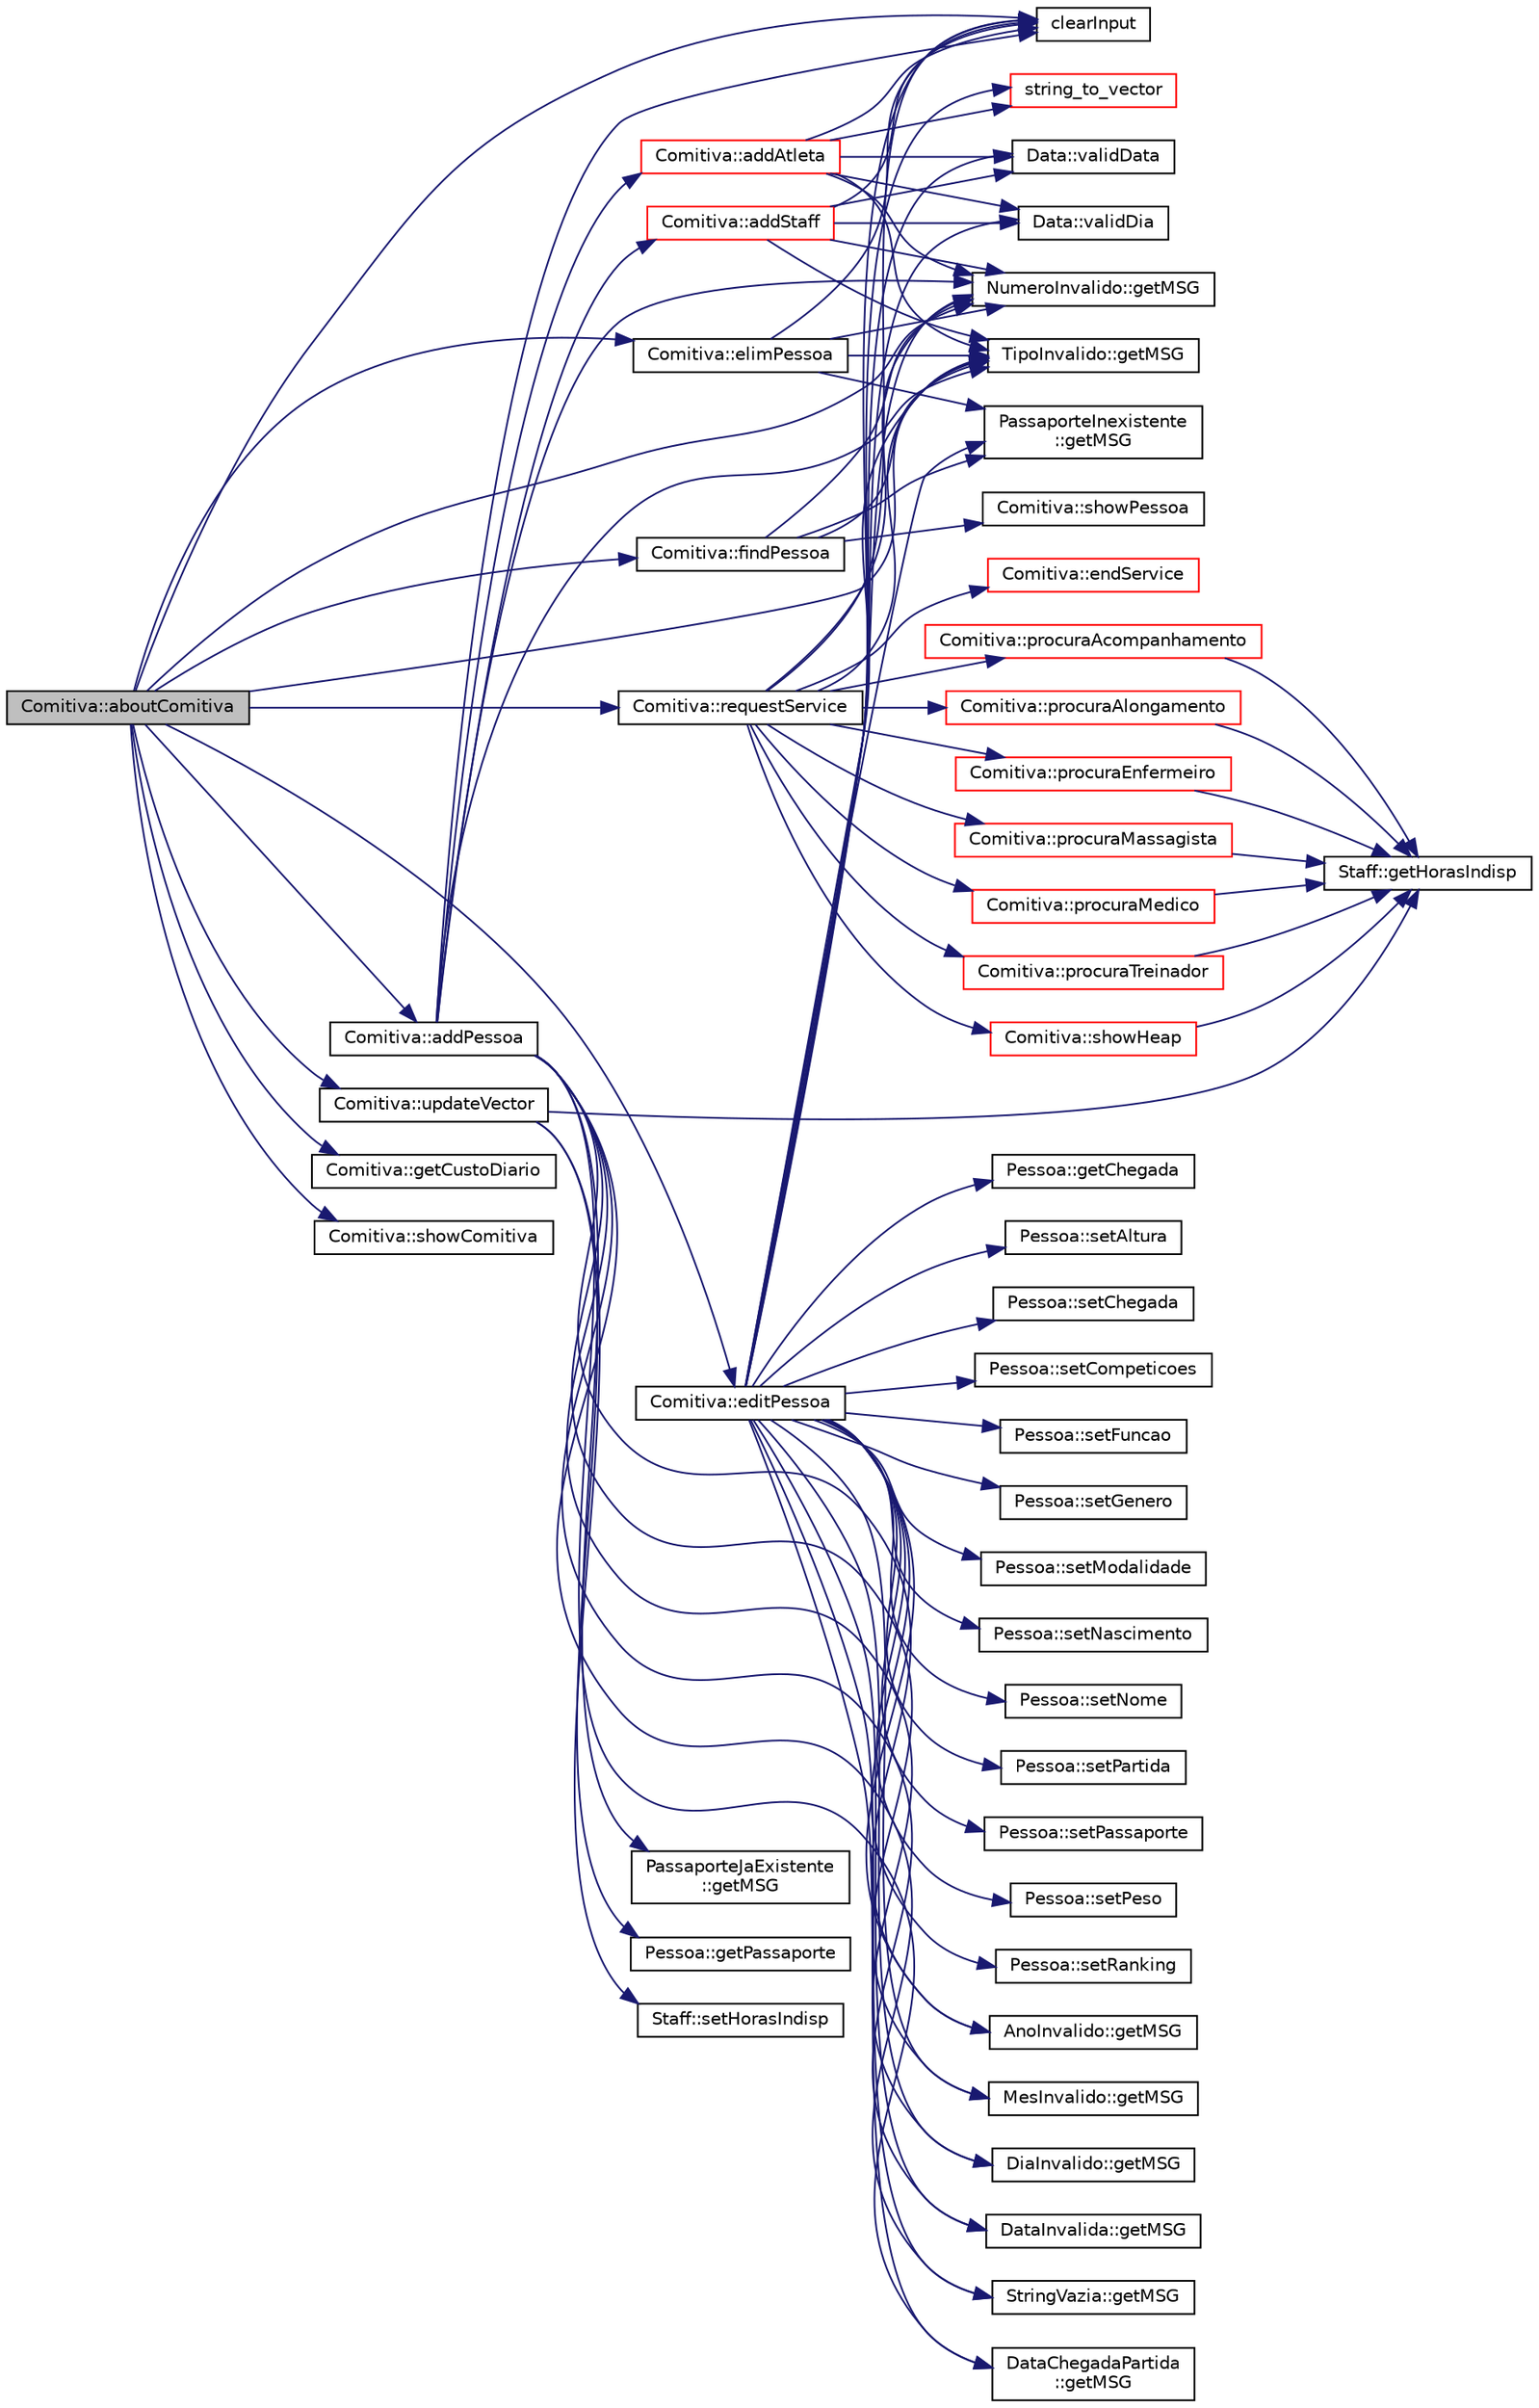 digraph "Comitiva::aboutComitiva"
{
 // LATEX_PDF_SIZE
  edge [fontname="Helvetica",fontsize="10",labelfontname="Helvetica",labelfontsize="10"];
  node [fontname="Helvetica",fontsize="10",shape=record];
  rankdir="LR";
  Node1 [label="Comitiva::aboutComitiva",height=0.2,width=0.4,color="black", fillcolor="grey75", style="filled", fontcolor="black",tooltip="Esta função mostra as opções para interagir com a Comitiva (adicionar, editar, eliminar,..."];
  Node1 -> Node2 [color="midnightblue",fontsize="10",style="solid",fontname="Helvetica"];
  Node2 [label="Comitiva::addPessoa",height=0.2,width=0.4,color="black", fillcolor="white", style="filled",URL="$class_comitiva.html#aa39a2bd760e619094ce52df5c6d494f3",tooltip="Esta função adiciona uma Pessoa ao vetor \"pessoas\"."];
  Node2 -> Node3 [color="midnightblue",fontsize="10",style="solid",fontname="Helvetica"];
  Node3 [label="Comitiva::addAtleta",height=0.2,width=0.4,color="red", fillcolor="white", style="filled",URL="$class_comitiva.html#ac6da6d49c217dcb87e38d65cf6782bce",tooltip="Esta função adiciona um Atleta à Comitiva."];
  Node3 -> Node4 [color="midnightblue",fontsize="10",style="solid",fontname="Helvetica"];
  Node4 [label="clearInput",height=0.2,width=0.4,color="black", fillcolor="white", style="filled",URL="$utils_8cpp.html#a5d555657ce648c1a47abb70f1029589d",tooltip="Limpa o input buffer."];
  Node3 -> Node5 [color="midnightblue",fontsize="10",style="solid",fontname="Helvetica"];
  Node5 [label="NumeroInvalido::getMSG",height=0.2,width=0.4,color="black", fillcolor="white", style="filled",URL="$class_numero_invalido.html#a5c448d3329c6ac238680652aeeaef4c7",tooltip="Esta função retorna a mensagem de erro de número inválido."];
  Node3 -> Node6 [color="midnightblue",fontsize="10",style="solid",fontname="Helvetica"];
  Node6 [label="TipoInvalido::getMSG",height=0.2,width=0.4,color="black", fillcolor="white", style="filled",URL="$class_tipo_invalido.html#a2ab2856e2ba29b748798c49216ce0242",tooltip="Esta função retorna a mensagem de erro de tipo inválido."];
  Node3 -> Node8 [color="midnightblue",fontsize="10",style="solid",fontname="Helvetica"];
  Node8 [label="string_to_vector",height=0.2,width=0.4,color="red", fillcolor="white", style="filled",URL="$utils_8cpp.html#a47b3263df66ddefa2fe54ac4f9fd2247",tooltip="Decompõe uma string com elementos separados por vírgula num vetor com esses elementos."];
  Node3 -> Node12 [color="midnightblue",fontsize="10",style="solid",fontname="Helvetica"];
  Node12 [label="Data::validData",height=0.2,width=0.4,color="black", fillcolor="white", style="filled",URL="$class_data.html#a05a0274122eb4b1f722474845c636edc",tooltip="Confirma se a Data é válida."];
  Node3 -> Node13 [color="midnightblue",fontsize="10",style="solid",fontname="Helvetica"];
  Node13 [label="Data::validDia",height=0.2,width=0.4,color="black", fillcolor="white", style="filled",URL="$class_data.html#a534a50500474a1724fc93bf4c92b94d1",tooltip="Confirma se o dia (elemento passado como argumento) existe."];
  Node2 -> Node14 [color="midnightblue",fontsize="10",style="solid",fontname="Helvetica"];
  Node14 [label="Comitiva::addStaff",height=0.2,width=0.4,color="red", fillcolor="white", style="filled",URL="$class_comitiva.html#a6974e14a64186dad2e22c3bc041767df",tooltip="Esta função adiciona um Staff à Comitiva."];
  Node14 -> Node4 [color="midnightblue",fontsize="10",style="solid",fontname="Helvetica"];
  Node14 -> Node5 [color="midnightblue",fontsize="10",style="solid",fontname="Helvetica"];
  Node14 -> Node6 [color="midnightblue",fontsize="10",style="solid",fontname="Helvetica"];
  Node14 -> Node12 [color="midnightblue",fontsize="10",style="solid",fontname="Helvetica"];
  Node14 -> Node13 [color="midnightblue",fontsize="10",style="solid",fontname="Helvetica"];
  Node2 -> Node4 [color="midnightblue",fontsize="10",style="solid",fontname="Helvetica"];
  Node2 -> Node5 [color="midnightblue",fontsize="10",style="solid",fontname="Helvetica"];
  Node2 -> Node6 [color="midnightblue",fontsize="10",style="solid",fontname="Helvetica"];
  Node2 -> Node15 [color="midnightblue",fontsize="10",style="solid",fontname="Helvetica"];
  Node15 [label="PassaporteJaExistente\l::getMSG",height=0.2,width=0.4,color="black", fillcolor="white", style="filled",URL="$class_passaporte_ja_existente.html#a827838f5fc3d37c8cbce2ddc5559179a",tooltip="Esta função retorna a mensagem de erro de passaporte já existente."];
  Node2 -> Node16 [color="midnightblue",fontsize="10",style="solid",fontname="Helvetica"];
  Node16 [label="AnoInvalido::getMSG",height=0.2,width=0.4,color="black", fillcolor="white", style="filled",URL="$class_ano_invalido.html#a6d844f4b6e972000e6f6188ff1fb1026",tooltip="Esta função retorna a mensagem de erro de ano inválido."];
  Node2 -> Node17 [color="midnightblue",fontsize="10",style="solid",fontname="Helvetica"];
  Node17 [label="MesInvalido::getMSG",height=0.2,width=0.4,color="black", fillcolor="white", style="filled",URL="$class_mes_invalido.html#a21906df18e9365ca199bbcd9394ad72c",tooltip="Esta função retorna a mensagem de erro de mês inválido."];
  Node2 -> Node18 [color="midnightblue",fontsize="10",style="solid",fontname="Helvetica"];
  Node18 [label="DiaInvalido::getMSG",height=0.2,width=0.4,color="black", fillcolor="white", style="filled",URL="$class_dia_invalido.html#af07dab7ccb7a1f34caae6f17a80d5469",tooltip="Esta função retorna a mensagem de erro de dia inválido."];
  Node2 -> Node19 [color="midnightblue",fontsize="10",style="solid",fontname="Helvetica"];
  Node19 [label="DataInvalida::getMSG",height=0.2,width=0.4,color="black", fillcolor="white", style="filled",URL="$class_data_invalida.html#a63be1e7208e7c732ffcf5f156f023459",tooltip="Esta função retorna a mensagem de erro de data inválida."];
  Node2 -> Node20 [color="midnightblue",fontsize="10",style="solid",fontname="Helvetica"];
  Node20 [label="StringVazia::getMSG",height=0.2,width=0.4,color="black", fillcolor="white", style="filled",URL="$class_string_vazia.html#a604504d90df3ac1669feb026b75c9578",tooltip="Esta função retorna a mensagem de erro de string vazia."];
  Node2 -> Node21 [color="midnightblue",fontsize="10",style="solid",fontname="Helvetica"];
  Node21 [label="DataChegadaPartida\l::getMSG",height=0.2,width=0.4,color="black", fillcolor="white", style="filled",URL="$class_data_chegada_partida.html#a80dd5d68f7aff2965b1a9bcdea959bf8",tooltip="Esta função retorna a mensagem de erro de datas anteriores serem posteriores a datas posteriores."];
  Node1 -> Node4 [color="midnightblue",fontsize="10",style="solid",fontname="Helvetica"];
  Node1 -> Node22 [color="midnightblue",fontsize="10",style="solid",fontname="Helvetica"];
  Node22 [label="Comitiva::editPessoa",height=0.2,width=0.4,color="black", fillcolor="white", style="filled",URL="$class_comitiva.html#ad042557732ad35198efd8e71e0e06c5d",tooltip="Esta função edita as informações de uma Pessoa."];
  Node22 -> Node4 [color="midnightblue",fontsize="10",style="solid",fontname="Helvetica"];
  Node22 -> Node23 [color="midnightblue",fontsize="10",style="solid",fontname="Helvetica"];
  Node23 [label="Pessoa::getChegada",height=0.2,width=0.4,color="black", fillcolor="white", style="filled",URL="$class_pessoa.html#ae76325885d88ae0c5e3c6ed50bb61a16",tooltip="Retorna a Data de chegada a Tóquio da Pessoa."];
  Node22 -> Node5 [color="midnightblue",fontsize="10",style="solid",fontname="Helvetica"];
  Node22 -> Node6 [color="midnightblue",fontsize="10",style="solid",fontname="Helvetica"];
  Node22 -> Node24 [color="midnightblue",fontsize="10",style="solid",fontname="Helvetica"];
  Node24 [label="PassaporteInexistente\l::getMSG",height=0.2,width=0.4,color="black", fillcolor="white", style="filled",URL="$class_passaporte_inexistente.html#ad7979791a4d7344befa52c364497f3eb",tooltip="Esta função retorna a mensagem de erro de passaporte inexistente."];
  Node22 -> Node16 [color="midnightblue",fontsize="10",style="solid",fontname="Helvetica"];
  Node22 -> Node17 [color="midnightblue",fontsize="10",style="solid",fontname="Helvetica"];
  Node22 -> Node18 [color="midnightblue",fontsize="10",style="solid",fontname="Helvetica"];
  Node22 -> Node19 [color="midnightblue",fontsize="10",style="solid",fontname="Helvetica"];
  Node22 -> Node20 [color="midnightblue",fontsize="10",style="solid",fontname="Helvetica"];
  Node22 -> Node21 [color="midnightblue",fontsize="10",style="solid",fontname="Helvetica"];
  Node22 -> Node25 [color="midnightblue",fontsize="10",style="solid",fontname="Helvetica"];
  Node25 [label="Pessoa::setAltura",height=0.2,width=0.4,color="black", fillcolor="white", style="filled",URL="$class_pessoa.html#a2f45403bfab5f60ab0fe8394ac7443da",tooltip="Esta função atribui uma altura a um Atleta."];
  Node22 -> Node26 [color="midnightblue",fontsize="10",style="solid",fontname="Helvetica"];
  Node26 [label="Pessoa::setChegada",height=0.2,width=0.4,color="black", fillcolor="white", style="filled",URL="$class_pessoa.html#a949dc2c8c4a7af3b0580f02aa0a341d8",tooltip="Esta função atribui uma chegada a uma Pessoa."];
  Node22 -> Node27 [color="midnightblue",fontsize="10",style="solid",fontname="Helvetica"];
  Node27 [label="Pessoa::setCompeticoes",height=0.2,width=0.4,color="black", fillcolor="white", style="filled",URL="$class_pessoa.html#a13fd92b83302fd3d6f231dbcb74fc10d",tooltip="Esta função atribui competições a um Atleta."];
  Node22 -> Node28 [color="midnightblue",fontsize="10",style="solid",fontname="Helvetica"];
  Node28 [label="Pessoa::setFuncao",height=0.2,width=0.4,color="black", fillcolor="white", style="filled",URL="$class_pessoa.html#a0e6ded71921678336af6eb985e2b242f",tooltip="Esta função atribui uma função a um Staff."];
  Node22 -> Node29 [color="midnightblue",fontsize="10",style="solid",fontname="Helvetica"];
  Node29 [label="Pessoa::setGenero",height=0.2,width=0.4,color="black", fillcolor="white", style="filled",URL="$class_pessoa.html#a57162dff466c2c2a6bacf7319fd45983",tooltip="Esta função atribui um género a uma Pessoa."];
  Node22 -> Node30 [color="midnightblue",fontsize="10",style="solid",fontname="Helvetica"];
  Node30 [label="Pessoa::setModalidade",height=0.2,width=0.4,color="black", fillcolor="white", style="filled",URL="$class_pessoa.html#aec004ea906bb5e14610eb9494ab5c527",tooltip="Esta função atribui uma modalidade a um Atleta."];
  Node22 -> Node31 [color="midnightblue",fontsize="10",style="solid",fontname="Helvetica"];
  Node31 [label="Pessoa::setNascimento",height=0.2,width=0.4,color="black", fillcolor="white", style="filled",URL="$class_pessoa.html#a2c08522b068f88f7f98297762b0e775f",tooltip="Esta função atribui um nascimento a uma Pessoa."];
  Node22 -> Node32 [color="midnightblue",fontsize="10",style="solid",fontname="Helvetica"];
  Node32 [label="Pessoa::setNome",height=0.2,width=0.4,color="black", fillcolor="white", style="filled",URL="$class_pessoa.html#a203557792312edb356b7b045829e9924",tooltip="Esta função atribui um nome a uma Pessoa."];
  Node22 -> Node33 [color="midnightblue",fontsize="10",style="solid",fontname="Helvetica"];
  Node33 [label="Pessoa::setPartida",height=0.2,width=0.4,color="black", fillcolor="white", style="filled",URL="$class_pessoa.html#a5fdb1c776ac890eb0e76b4d1aeb12259",tooltip="Esta função atribui uma partida a uma Pessoa."];
  Node22 -> Node34 [color="midnightblue",fontsize="10",style="solid",fontname="Helvetica"];
  Node34 [label="Pessoa::setPassaporte",height=0.2,width=0.4,color="black", fillcolor="white", style="filled",URL="$class_pessoa.html#a7ccd63de836eec4f2a7601c87cffa8e9",tooltip="Esta função atribui um passaporte a uma Pessoa."];
  Node22 -> Node35 [color="midnightblue",fontsize="10",style="solid",fontname="Helvetica"];
  Node35 [label="Pessoa::setPeso",height=0.2,width=0.4,color="black", fillcolor="white", style="filled",URL="$class_pessoa.html#a9a4a2d25abb0350dfbfbdf70e501b9ba",tooltip="Esta função atribui um peso a um Atleta."];
  Node22 -> Node36 [color="midnightblue",fontsize="10",style="solid",fontname="Helvetica"];
  Node36 [label="Pessoa::setRanking",height=0.2,width=0.4,color="black", fillcolor="white", style="filled",URL="$class_pessoa.html#a4f4f1804697c072e1fa0361056995811",tooltip="Esta função atribui um ranking a um Atleta."];
  Node22 -> Node8 [color="midnightblue",fontsize="10",style="solid",fontname="Helvetica"];
  Node22 -> Node12 [color="midnightblue",fontsize="10",style="solid",fontname="Helvetica"];
  Node22 -> Node13 [color="midnightblue",fontsize="10",style="solid",fontname="Helvetica"];
  Node1 -> Node37 [color="midnightblue",fontsize="10",style="solid",fontname="Helvetica"];
  Node37 [label="Comitiva::elimPessoa",height=0.2,width=0.4,color="black", fillcolor="white", style="filled",URL="$class_comitiva.html#a2d724f4833f65a6475eb5aa88341f643",tooltip="Esta função elimina uma Pessoa do vetor \"pessoas\"."];
  Node37 -> Node4 [color="midnightblue",fontsize="10",style="solid",fontname="Helvetica"];
  Node37 -> Node5 [color="midnightblue",fontsize="10",style="solid",fontname="Helvetica"];
  Node37 -> Node6 [color="midnightblue",fontsize="10",style="solid",fontname="Helvetica"];
  Node37 -> Node24 [color="midnightblue",fontsize="10",style="solid",fontname="Helvetica"];
  Node1 -> Node38 [color="midnightblue",fontsize="10",style="solid",fontname="Helvetica"];
  Node38 [label="Comitiva::findPessoa",height=0.2,width=0.4,color="black", fillcolor="white", style="filled",URL="$class_comitiva.html#a48f2170ac0b8232ffb0c188e1c47bf9a",tooltip="Procura no vetor \"pessoas\" uma pessoa pelo numero de passaporte."];
  Node38 -> Node5 [color="midnightblue",fontsize="10",style="solid",fontname="Helvetica"];
  Node38 -> Node6 [color="midnightblue",fontsize="10",style="solid",fontname="Helvetica"];
  Node38 -> Node24 [color="midnightblue",fontsize="10",style="solid",fontname="Helvetica"];
  Node38 -> Node39 [color="midnightblue",fontsize="10",style="solid",fontname="Helvetica"];
  Node39 [label="Comitiva::showPessoa",height=0.2,width=0.4,color="black", fillcolor="white", style="filled",URL="$class_comitiva.html#af80448a1261864109d737dce828bd29f",tooltip="Imprime toda a informação detalhada de um vetor passado como argumento."];
  Node1 -> Node40 [color="midnightblue",fontsize="10",style="solid",fontname="Helvetica"];
  Node40 [label="Comitiva::getCustoDiario",height=0.2,width=0.4,color="black", fillcolor="white", style="filled",URL="$class_comitiva.html#ab93bb2cced94523062c3de3de40d7b49",tooltip="Retorna o custo diário de toda a comitiva portuguesa."];
  Node1 -> Node5 [color="midnightblue",fontsize="10",style="solid",fontname="Helvetica"];
  Node1 -> Node6 [color="midnightblue",fontsize="10",style="solid",fontname="Helvetica"];
  Node1 -> Node41 [color="midnightblue",fontsize="10",style="solid",fontname="Helvetica"];
  Node41 [label="Comitiva::requestService",height=0.2,width=0.4,color="black", fillcolor="white", style="filled",URL="$class_comitiva.html#a22f61f628f4cd9f3b709037f2f96d872",tooltip="Esta função mostra um menu de serviços que podem ser requeridos por atletas."];
  Node41 -> Node4 [color="midnightblue",fontsize="10",style="solid",fontname="Helvetica"];
  Node41 -> Node42 [color="midnightblue",fontsize="10",style="solid",fontname="Helvetica"];
  Node42 [label="Comitiva::endService",height=0.2,width=0.4,color="red", fillcolor="white", style="filled",URL="$class_comitiva.html#ad5773bffc8c0fe8bae2c93fd11dc5001",tooltip="Esta função termina os serviços sendo feitos no momento, diminuíndo a indisponibilidade de todos os S..."];
  Node41 -> Node5 [color="midnightblue",fontsize="10",style="solid",fontname="Helvetica"];
  Node41 -> Node6 [color="midnightblue",fontsize="10",style="solid",fontname="Helvetica"];
  Node41 -> Node44 [color="midnightblue",fontsize="10",style="solid",fontname="Helvetica"];
  Node44 [label="Comitiva::procuraAcompanhamento",height=0.2,width=0.4,color="red", fillcolor="white", style="filled",URL="$class_comitiva.html#ae1fc5fdff7f262e84f637a769be6a5b8",tooltip="Esta função procura um Staff na heap 'funcionarios' e aumenta suas horas de indisponibilidade."];
  Node44 -> Node45 [color="midnightblue",fontsize="10",style="solid",fontname="Helvetica"];
  Node45 [label="Staff::getHorasIndisp",height=0.2,width=0.4,color="black", fillcolor="white", style="filled",URL="$class_staff.html#a9c305130bb6e53cb3897f64e58244e39",tooltip="Retorna o número de horas de indisponibilidade de um elemento do Funcionario."];
  Node41 -> Node48 [color="midnightblue",fontsize="10",style="solid",fontname="Helvetica"];
  Node48 [label="Comitiva::procuraAlongamento",height=0.2,width=0.4,color="red", fillcolor="white", style="filled",URL="$class_comitiva.html#a8a09ee3860e47868d5af9c9b40ede5f6",tooltip="Esta função procura um alongador na heap 'funcionarios' e aumenta suas horas de indisponibilidade."];
  Node48 -> Node45 [color="midnightblue",fontsize="10",style="solid",fontname="Helvetica"];
  Node41 -> Node50 [color="midnightblue",fontsize="10",style="solid",fontname="Helvetica"];
  Node50 [label="Comitiva::procuraEnfermeiro",height=0.2,width=0.4,color="red", fillcolor="white", style="filled",URL="$class_comitiva.html#af4f0627869db1f315ace2e105aedf8ee",tooltip="Esta função procura um enfermeiro na heap 'funcionarios' e aumenta suas horas de indisponibilidade."];
  Node50 -> Node45 [color="midnightblue",fontsize="10",style="solid",fontname="Helvetica"];
  Node41 -> Node51 [color="midnightblue",fontsize="10",style="solid",fontname="Helvetica"];
  Node51 [label="Comitiva::procuraMassagista",height=0.2,width=0.4,color="red", fillcolor="white", style="filled",URL="$class_comitiva.html#ad726f5bc2be54247f69dcc05500f11fb",tooltip="Esta função procura um massagista na heap 'funcionarios' e aumenta suas horas de indisponibilidade."];
  Node51 -> Node45 [color="midnightblue",fontsize="10",style="solid",fontname="Helvetica"];
  Node41 -> Node52 [color="midnightblue",fontsize="10",style="solid",fontname="Helvetica"];
  Node52 [label="Comitiva::procuraMedico",height=0.2,width=0.4,color="red", fillcolor="white", style="filled",URL="$class_comitiva.html#a05edc7d23a57a0077b367c1d11c4b9f2",tooltip="Esta função procura um médico na heap 'funcionarios' e aumenta suas horas de indisponibilidade."];
  Node52 -> Node45 [color="midnightblue",fontsize="10",style="solid",fontname="Helvetica"];
  Node41 -> Node53 [color="midnightblue",fontsize="10",style="solid",fontname="Helvetica"];
  Node53 [label="Comitiva::procuraTreinador",height=0.2,width=0.4,color="red", fillcolor="white", style="filled",URL="$class_comitiva.html#a20244fceb91c30a66cd455015d99b773",tooltip="Esta função procura um treinador na heap 'funcionarios' e aumenta suas horas de indisponibilidade."];
  Node53 -> Node45 [color="midnightblue",fontsize="10",style="solid",fontname="Helvetica"];
  Node41 -> Node54 [color="midnightblue",fontsize="10",style="solid",fontname="Helvetica"];
  Node54 [label="Comitiva::showHeap",height=0.2,width=0.4,color="red", fillcolor="white", style="filled",URL="$class_comitiva.html#a17364a28b9c9892b56185584a73ac981",tooltip="Esta função mostra como a heap 'funcionarios' está ordenada (no molde Nome - Horas - Especialidade)"];
  Node54 -> Node45 [color="midnightblue",fontsize="10",style="solid",fontname="Helvetica"];
  Node1 -> Node55 [color="midnightblue",fontsize="10",style="solid",fontname="Helvetica"];
  Node55 [label="Comitiva::showComitiva",height=0.2,width=0.4,color="black", fillcolor="white", style="filled",URL="$class_comitiva.html#a39aa2b445d6d3dd3584cf17f0341bc24",tooltip="Imprime nome, passaporte e tipo (Atleta ou Staff) de cada pessoa da comitiva portuguesa."];
  Node1 -> Node56 [color="midnightblue",fontsize="10",style="solid",fontname="Helvetica"];
  Node56 [label="Comitiva::updateVector",height=0.2,width=0.4,color="black", fillcolor="white", style="filled",URL="$class_comitiva.html#a3163c7ec357831d98a23724f2ce9004f",tooltip="Esta função atualiza o vector 'pessoas' a partir da heap 'funcionarios' para que o ficheiro 'portugal..."];
  Node56 -> Node45 [color="midnightblue",fontsize="10",style="solid",fontname="Helvetica"];
  Node56 -> Node57 [color="midnightblue",fontsize="10",style="solid",fontname="Helvetica"];
  Node57 [label="Pessoa::getPassaporte",height=0.2,width=0.4,color="black", fillcolor="white", style="filled",URL="$class_pessoa.html#a798028470c4bc18c807629c0abbade06",tooltip="Retorna o número de passaporte da Pessoa."];
  Node56 -> Node58 [color="midnightblue",fontsize="10",style="solid",fontname="Helvetica"];
  Node58 [label="Staff::setHorasIndisp",height=0.2,width=0.4,color="black", fillcolor="white", style="filled",URL="$class_staff.html#a47e6e3bb0f68aa502de3985c33680d02",tooltip="Esta função atribui um número de horas de indisponibilidade a um elemento de Staff."];
}
